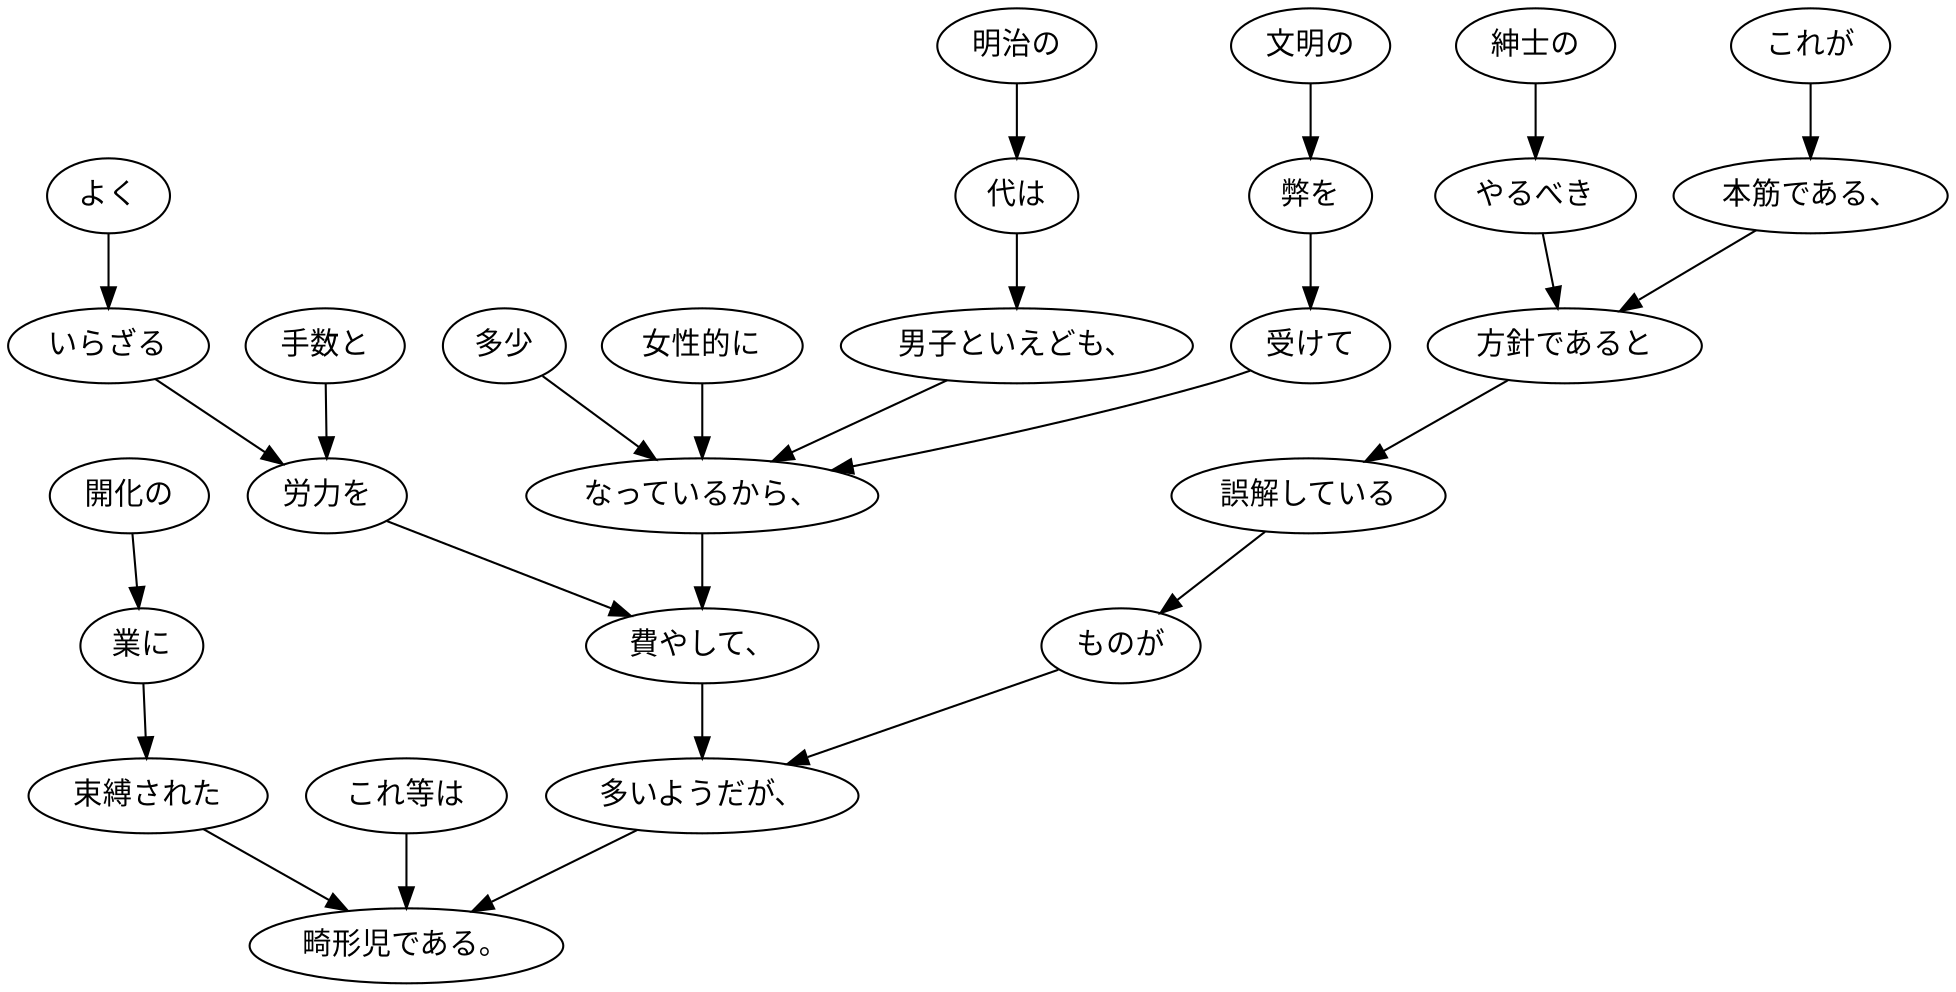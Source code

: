 digraph graph6942 {
	node0 [label="明治の"];
	node1 [label="代は"];
	node2 [label="男子といえども、"];
	node3 [label="文明の"];
	node4 [label="弊を"];
	node5 [label="受けて"];
	node6 [label="多少"];
	node7 [label="女性的に"];
	node8 [label="なっているから、"];
	node9 [label="よく"];
	node10 [label="いらざる"];
	node11 [label="手数と"];
	node12 [label="労力を"];
	node13 [label="費やして、"];
	node14 [label="これが"];
	node15 [label="本筋である、"];
	node16 [label="紳士の"];
	node17 [label="やるべき"];
	node18 [label="方針であると"];
	node19 [label="誤解している"];
	node20 [label="ものが"];
	node21 [label="多いようだが、"];
	node22 [label="これ等は"];
	node23 [label="開化の"];
	node24 [label="業に"];
	node25 [label="束縛された"];
	node26 [label="畸形児である。"];
	node0 -> node1;
	node1 -> node2;
	node2 -> node8;
	node3 -> node4;
	node4 -> node5;
	node5 -> node8;
	node6 -> node8;
	node7 -> node8;
	node8 -> node13;
	node9 -> node10;
	node10 -> node12;
	node11 -> node12;
	node12 -> node13;
	node13 -> node21;
	node14 -> node15;
	node15 -> node18;
	node16 -> node17;
	node17 -> node18;
	node18 -> node19;
	node19 -> node20;
	node20 -> node21;
	node21 -> node26;
	node22 -> node26;
	node23 -> node24;
	node24 -> node25;
	node25 -> node26;
}
